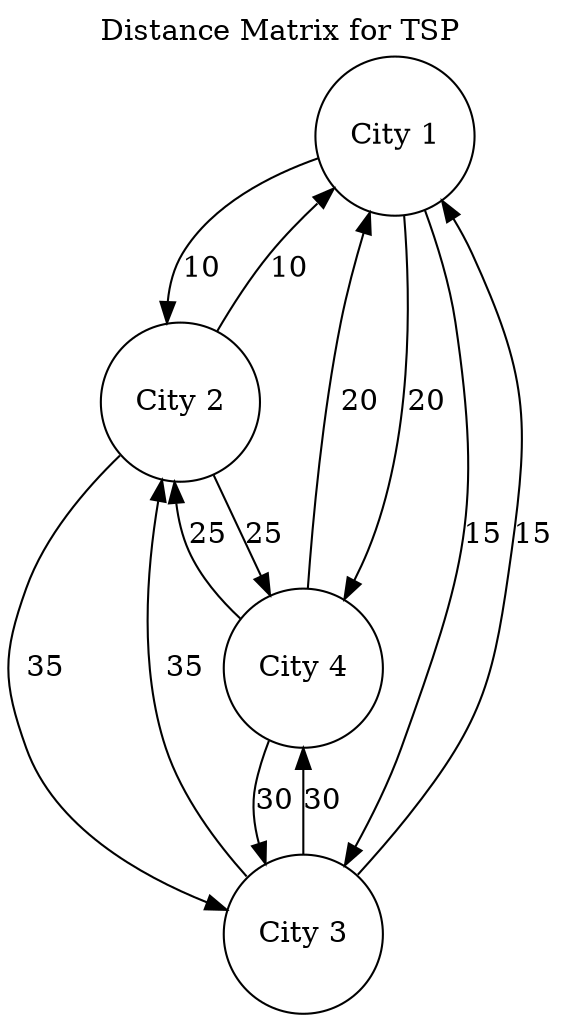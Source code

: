 digraph G {
    label="Distance Matrix for TSP"
    labelloc=top
    labeljust=center

    // Nodes representing cities
    node [shape=circle]
    A [label="City 1"]
    B [label="City 2"]
    C [label="City 3"]
    D [label="City 4"]

    // Edges representing distances between cities
    A -> B [label="10"]
    A -> C [label="15"]
    A -> D [label="20"]
    B -> A [label="10"]
    B -> C [label="35"]
    B -> D [label="25"]
    C -> A [label="15"]
    C -> B [label="35"]
    C -> D [label="30"]
    D -> A [label="20"]
    D -> B [label="25"]
    D -> C [label="30"]
}
